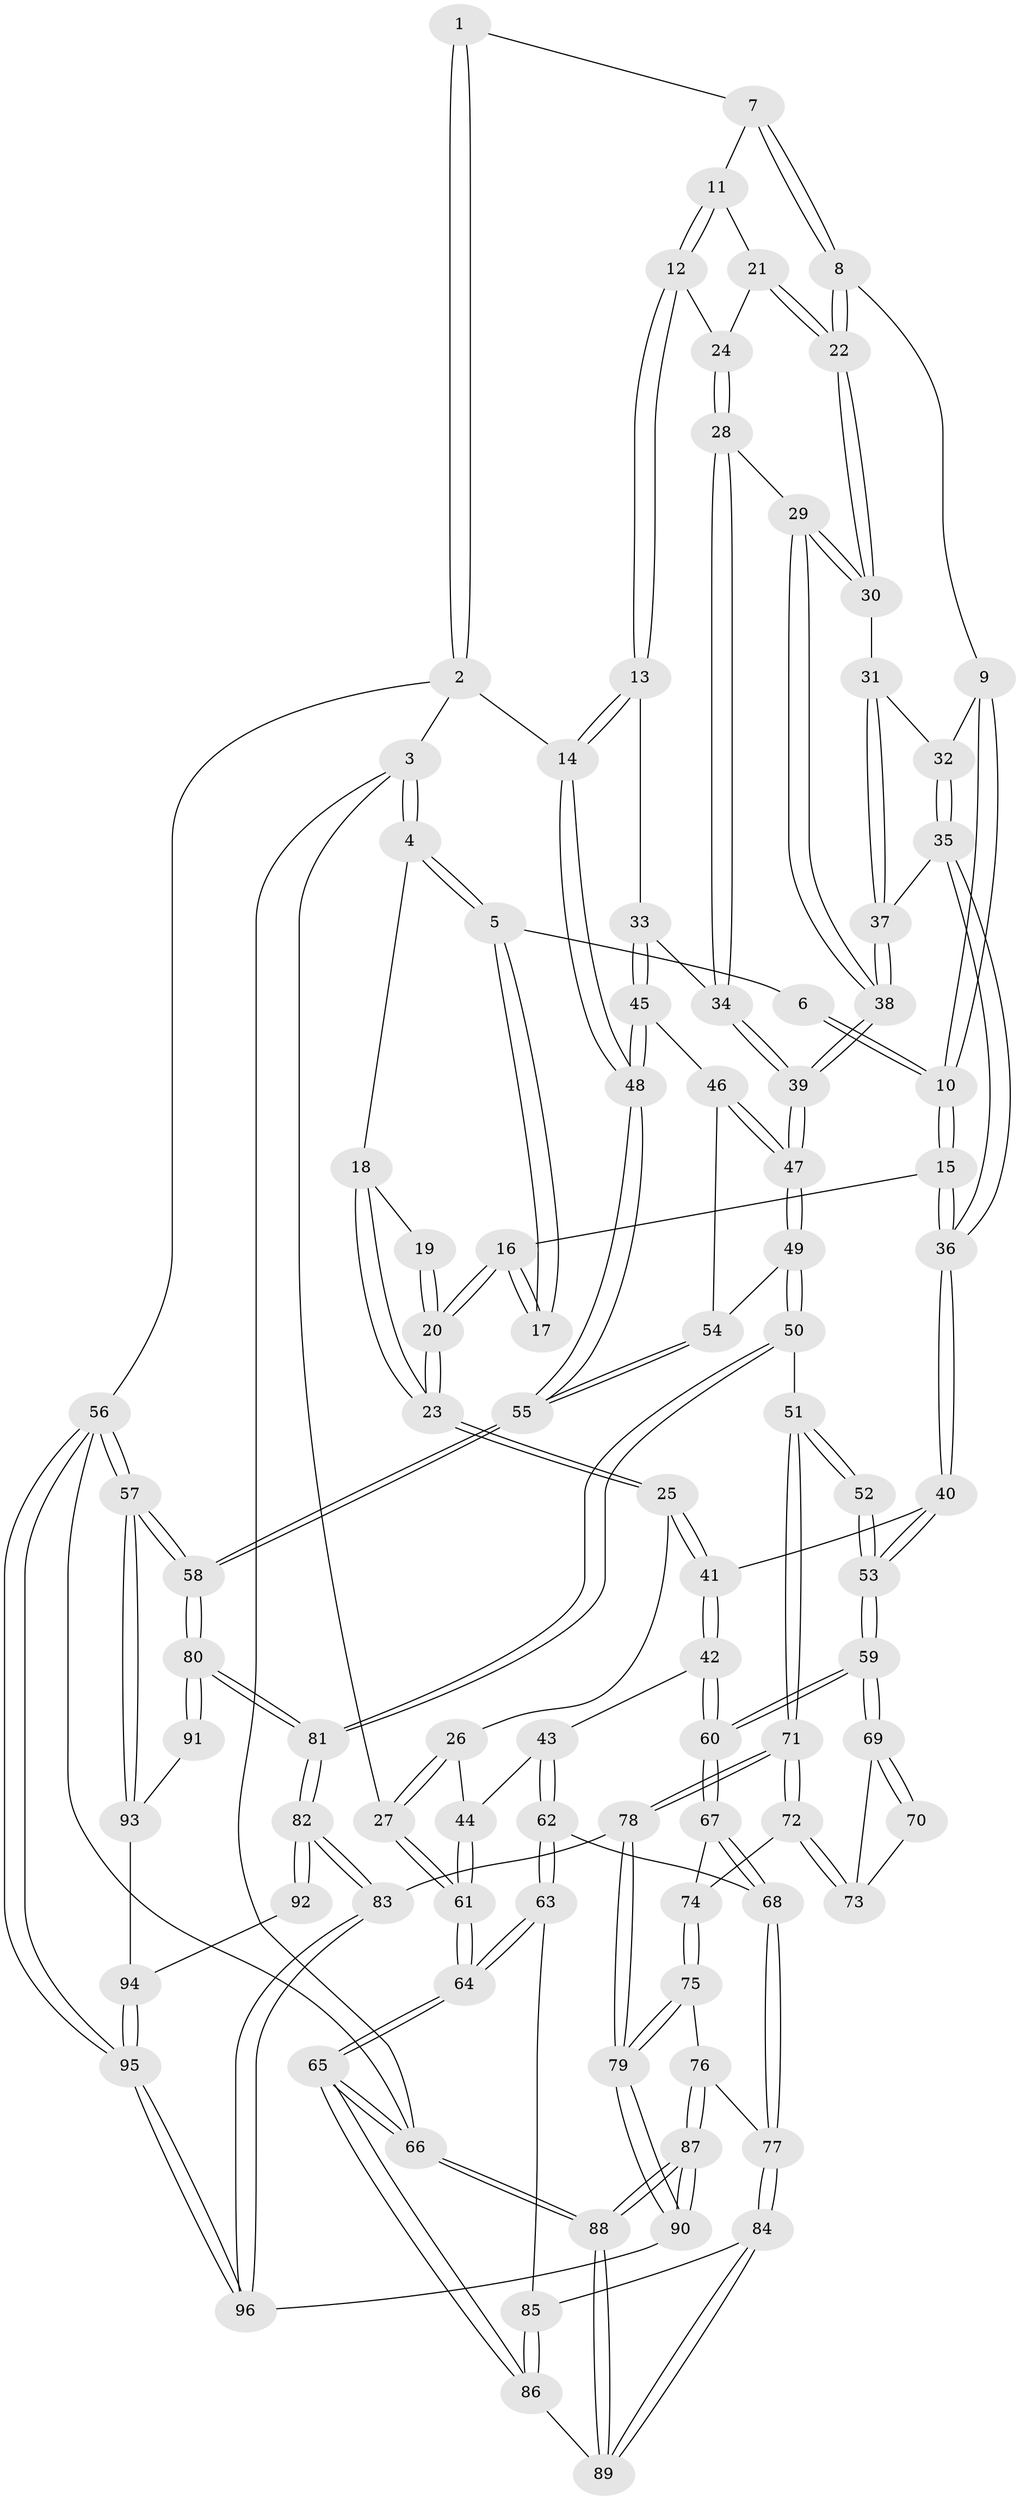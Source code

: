 // coarse degree distribution, {4: 0.22807017543859648, 5: 0.42105263157894735, 3: 0.12280701754385964, 1: 0.03508771929824561, 8: 0.017543859649122806, 6: 0.10526315789473684, 7: 0.05263157894736842, 2: 0.017543859649122806}
// Generated by graph-tools (version 1.1) at 2025/04/03/04/25 22:04:55]
// undirected, 96 vertices, 237 edges
graph export_dot {
graph [start="1"]
  node [color=gray90,style=filled];
  1 [pos="+0.5859799123823017+0"];
  2 [pos="+1+0"];
  3 [pos="+0+0"];
  4 [pos="+0+0"];
  5 [pos="+0.20867668752440224+0"];
  6 [pos="+0.5726741819840915+0"];
  7 [pos="+0.62535502177644+0"];
  8 [pos="+0.6230848758779496+0.09544547916348452"];
  9 [pos="+0.5469472255863919+0.13786537338395816"];
  10 [pos="+0.4696335707483305+0.12186353522568265"];
  11 [pos="+0.7340698189507551+0.06785242121982339"];
  12 [pos="+0.9682826010806197+0"];
  13 [pos="+1+0"];
  14 [pos="+1+0"];
  15 [pos="+0.39733057933362426+0.16726245328564388"];
  16 [pos="+0.3317805704475186+0.13353743456231656"];
  17 [pos="+0.2368149329725756+0"];
  18 [pos="+0.16085567503832013+0.11880397873511053"];
  19 [pos="+0.18829253789645153+0.059702691287364565"];
  20 [pos="+0.18961508597139903+0.21878335559471251"];
  21 [pos="+0.7216176868599896+0.11180292022124524"];
  22 [pos="+0.6791165492827949+0.14270043058368406"];
  23 [pos="+0.1809571071546512+0.22490798478097387"];
  24 [pos="+0.8064041082625175+0.14593794803475418"];
  25 [pos="+0.17648686942484287+0.22943498445188598"];
  26 [pos="+0.14779827437417595+0.23780350343337076"];
  27 [pos="+0+0.2147970724203501"];
  28 [pos="+0.789860440149497+0.21472052633085392"];
  29 [pos="+0.7228011583737023+0.21633295278547793"];
  30 [pos="+0.6796020727233709+0.16011645858247514"];
  31 [pos="+0.6268406620268223+0.19997210472506333"];
  32 [pos="+0.5659619371009876+0.17214612712561306"];
  33 [pos="+0.8557525272713903+0.2840398196564153"];
  34 [pos="+0.8497830205301895+0.2822470259970972"];
  35 [pos="+0.5438843804104144+0.3140484411747982"];
  36 [pos="+0.44278154981686946+0.33505175056206205"];
  37 [pos="+0.606991402688724+0.317163522693329"];
  38 [pos="+0.6580132059371657+0.33891002401269815"];
  39 [pos="+0.6816022255263365+0.3671594052563312"];
  40 [pos="+0.4364628332322029+0.34673669218975267"];
  41 [pos="+0.3168456062810221+0.377927347890092"];
  42 [pos="+0.23938758772806223+0.4666652062791967"];
  43 [pos="+0.20580596631881232+0.46690920779117684"];
  44 [pos="+0.17406188478100806+0.440056859567306"];
  45 [pos="+0.869360651776947+0.30239378500031844"];
  46 [pos="+0.8956532503423681+0.35677870124917027"];
  47 [pos="+0.7151023711782707+0.5103183264477246"];
  48 [pos="+1+0.13887974752696694"];
  49 [pos="+0.7095417242397912+0.5594303151462464"];
  50 [pos="+0.7086107625536311+0.5614274508089103"];
  51 [pos="+0.6994182451269192+0.566557940485104"];
  52 [pos="+0.535749985728134+0.5105278948929562"];
  53 [pos="+0.46095016530016336+0.4321116600394575"];
  54 [pos="+1+0.45910824611003614"];
  55 [pos="+1+0.4836160614992284"];
  56 [pos="+1+1"];
  57 [pos="+1+1"];
  58 [pos="+1+0.7213351526247914"];
  59 [pos="+0.331949990729637+0.603372643610601"];
  60 [pos="+0.3312204697259412+0.6036938968131105"];
  61 [pos="+0+0.37275109425288094"];
  62 [pos="+0.09052311872321643+0.6114788890568"];
  63 [pos="+0.0344740110541573+0.6353147728021289"];
  64 [pos="+0+0.5731415319452142"];
  65 [pos="+0+1"];
  66 [pos="+0+1"];
  67 [pos="+0.32867733533591104+0.6102204107175752"];
  68 [pos="+0.2926253153411418+0.6597888413557579"];
  69 [pos="+0.3815077164254642+0.6054586586655196"];
  70 [pos="+0.51104877738865+0.5390302877731663"];
  71 [pos="+0.6026205225897566+0.7394137125220692"];
  72 [pos="+0.5056492163563139+0.6778632192079035"];
  73 [pos="+0.4735265616758311+0.6370620285086339"];
  74 [pos="+0.419942794144999+0.6949349376158191"];
  75 [pos="+0.42145676626501855+0.8451794515503573"];
  76 [pos="+0.33330132531421863+0.8190809219594174"];
  77 [pos="+0.2793869210788956+0.8005638433303264"];
  78 [pos="+0.5955170147323898+0.8036765531254385"];
  79 [pos="+0.4849358733492118+0.8783017131835041"];
  80 [pos="+1+0.7335458932182702"];
  81 [pos="+0.8456673102370532+0.670067431106699"];
  82 [pos="+0.7559226685065554+0.8930613987945304"];
  83 [pos="+0.7490662553213783+0.8965272686169282"];
  84 [pos="+0.2690152081038673+0.8062283839590061"];
  85 [pos="+0.05653481529120448+0.6755923180906772"];
  86 [pos="+0.0761303257402377+0.8835113798498768"];
  87 [pos="+0.29348809285714217+1"];
  88 [pos="+0.2834983040090449+1"];
  89 [pos="+0.1894271566875113+0.8993529661003109"];
  90 [pos="+0.44776972395539+1"];
  91 [pos="+0.9575273200931967+0.8282807273607237"];
  92 [pos="+0.8332887924140062+0.8835388105407166"];
  93 [pos="+0.9266457464139253+0.9615513528254859"];
  94 [pos="+0.9014610451645597+0.9593347887549434"];
  95 [pos="+0.8053927606610192+1"];
  96 [pos="+0.751333966977133+1"];
  1 -- 2;
  1 -- 2;
  1 -- 7;
  2 -- 3;
  2 -- 14;
  2 -- 56;
  3 -- 4;
  3 -- 4;
  3 -- 27;
  3 -- 66;
  4 -- 5;
  4 -- 5;
  4 -- 18;
  5 -- 6;
  5 -- 17;
  5 -- 17;
  6 -- 10;
  6 -- 10;
  7 -- 8;
  7 -- 8;
  7 -- 11;
  8 -- 9;
  8 -- 22;
  8 -- 22;
  9 -- 10;
  9 -- 10;
  9 -- 32;
  10 -- 15;
  10 -- 15;
  11 -- 12;
  11 -- 12;
  11 -- 21;
  12 -- 13;
  12 -- 13;
  12 -- 24;
  13 -- 14;
  13 -- 14;
  13 -- 33;
  14 -- 48;
  14 -- 48;
  15 -- 16;
  15 -- 36;
  15 -- 36;
  16 -- 17;
  16 -- 17;
  16 -- 20;
  16 -- 20;
  18 -- 19;
  18 -- 23;
  18 -- 23;
  19 -- 20;
  19 -- 20;
  20 -- 23;
  20 -- 23;
  21 -- 22;
  21 -- 22;
  21 -- 24;
  22 -- 30;
  22 -- 30;
  23 -- 25;
  23 -- 25;
  24 -- 28;
  24 -- 28;
  25 -- 26;
  25 -- 41;
  25 -- 41;
  26 -- 27;
  26 -- 27;
  26 -- 44;
  27 -- 61;
  27 -- 61;
  28 -- 29;
  28 -- 34;
  28 -- 34;
  29 -- 30;
  29 -- 30;
  29 -- 38;
  29 -- 38;
  30 -- 31;
  31 -- 32;
  31 -- 37;
  31 -- 37;
  32 -- 35;
  32 -- 35;
  33 -- 34;
  33 -- 45;
  33 -- 45;
  34 -- 39;
  34 -- 39;
  35 -- 36;
  35 -- 36;
  35 -- 37;
  36 -- 40;
  36 -- 40;
  37 -- 38;
  37 -- 38;
  38 -- 39;
  38 -- 39;
  39 -- 47;
  39 -- 47;
  40 -- 41;
  40 -- 53;
  40 -- 53;
  41 -- 42;
  41 -- 42;
  42 -- 43;
  42 -- 60;
  42 -- 60;
  43 -- 44;
  43 -- 62;
  43 -- 62;
  44 -- 61;
  44 -- 61;
  45 -- 46;
  45 -- 48;
  45 -- 48;
  46 -- 47;
  46 -- 47;
  46 -- 54;
  47 -- 49;
  47 -- 49;
  48 -- 55;
  48 -- 55;
  49 -- 50;
  49 -- 50;
  49 -- 54;
  50 -- 51;
  50 -- 81;
  50 -- 81;
  51 -- 52;
  51 -- 52;
  51 -- 71;
  51 -- 71;
  52 -- 53;
  52 -- 53;
  53 -- 59;
  53 -- 59;
  54 -- 55;
  54 -- 55;
  55 -- 58;
  55 -- 58;
  56 -- 57;
  56 -- 57;
  56 -- 95;
  56 -- 95;
  56 -- 66;
  57 -- 58;
  57 -- 58;
  57 -- 93;
  57 -- 93;
  58 -- 80;
  58 -- 80;
  59 -- 60;
  59 -- 60;
  59 -- 69;
  59 -- 69;
  60 -- 67;
  60 -- 67;
  61 -- 64;
  61 -- 64;
  62 -- 63;
  62 -- 63;
  62 -- 68;
  63 -- 64;
  63 -- 64;
  63 -- 85;
  64 -- 65;
  64 -- 65;
  65 -- 66;
  65 -- 66;
  65 -- 86;
  65 -- 86;
  66 -- 88;
  66 -- 88;
  67 -- 68;
  67 -- 68;
  67 -- 74;
  68 -- 77;
  68 -- 77;
  69 -- 70;
  69 -- 70;
  69 -- 73;
  70 -- 73;
  71 -- 72;
  71 -- 72;
  71 -- 78;
  71 -- 78;
  72 -- 73;
  72 -- 73;
  72 -- 74;
  74 -- 75;
  74 -- 75;
  75 -- 76;
  75 -- 79;
  75 -- 79;
  76 -- 77;
  76 -- 87;
  76 -- 87;
  77 -- 84;
  77 -- 84;
  78 -- 79;
  78 -- 79;
  78 -- 83;
  79 -- 90;
  79 -- 90;
  80 -- 81;
  80 -- 81;
  80 -- 91;
  80 -- 91;
  81 -- 82;
  81 -- 82;
  82 -- 83;
  82 -- 83;
  82 -- 92;
  82 -- 92;
  83 -- 96;
  83 -- 96;
  84 -- 85;
  84 -- 89;
  84 -- 89;
  85 -- 86;
  85 -- 86;
  86 -- 89;
  87 -- 88;
  87 -- 88;
  87 -- 90;
  87 -- 90;
  88 -- 89;
  88 -- 89;
  90 -- 96;
  91 -- 93;
  92 -- 94;
  93 -- 94;
  94 -- 95;
  94 -- 95;
  95 -- 96;
  95 -- 96;
}
